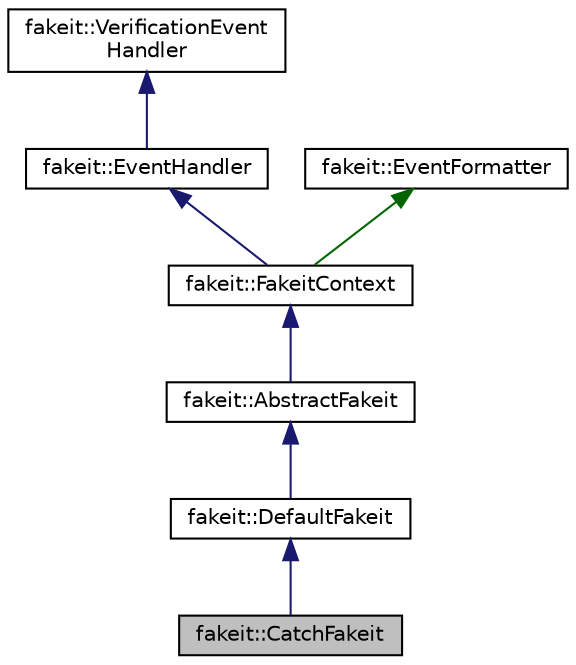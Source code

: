 digraph "fakeit::CatchFakeit"
{
  edge [fontname="Helvetica",fontsize="10",labelfontname="Helvetica",labelfontsize="10"];
  node [fontname="Helvetica",fontsize="10",shape=record];
  Node1 [label="fakeit::CatchFakeit",height=0.2,width=0.4,color="black", fillcolor="grey75", style="filled" fontcolor="black"];
  Node2 -> Node1 [dir="back",color="midnightblue",fontsize="10",style="solid",fontname="Helvetica"];
  Node2 [label="fakeit::DefaultFakeit",height=0.2,width=0.4,color="black", fillcolor="white", style="filled",URL="$dd/d58/classfakeit_1_1DefaultFakeit.html"];
  Node3 -> Node2 [dir="back",color="midnightblue",fontsize="10",style="solid",fontname="Helvetica"];
  Node3 [label="fakeit::AbstractFakeit",height=0.2,width=0.4,color="black", fillcolor="white", style="filled",URL="$d4/da2/classfakeit_1_1AbstractFakeit.html"];
  Node4 -> Node3 [dir="back",color="midnightblue",fontsize="10",style="solid",fontname="Helvetica"];
  Node4 [label="fakeit::FakeitContext",height=0.2,width=0.4,color="black", fillcolor="white", style="filled",URL="$dd/d25/structfakeit_1_1FakeitContext.html"];
  Node5 -> Node4 [dir="back",color="midnightblue",fontsize="10",style="solid",fontname="Helvetica"];
  Node5 [label="fakeit::EventHandler",height=0.2,width=0.4,color="black", fillcolor="white", style="filled",URL="$db/d31/structfakeit_1_1EventHandler.html"];
  Node6 -> Node5 [dir="back",color="midnightblue",fontsize="10",style="solid",fontname="Helvetica"];
  Node6 [label="fakeit::VerificationEvent\lHandler",height=0.2,width=0.4,color="black", fillcolor="white", style="filled",URL="$d0/dda/structfakeit_1_1VerificationEventHandler.html"];
  Node7 -> Node4 [dir="back",color="darkgreen",fontsize="10",style="solid",fontname="Helvetica"];
  Node7 [label="fakeit::EventFormatter",height=0.2,width=0.4,color="black", fillcolor="white", style="filled",URL="$de/dcb/structfakeit_1_1EventFormatter.html"];
}

